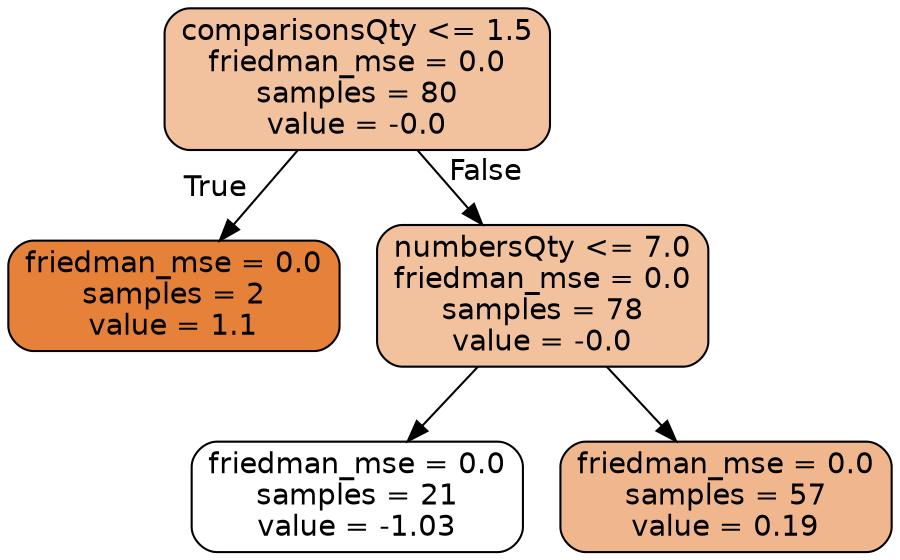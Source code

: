 digraph Tree {
node [shape=box, style="filled, rounded", color="black", fontname="helvetica"] ;
edge [fontname="helvetica"] ;
0 [label="comparisonsQty <= 1.5\nfriedman_mse = 0.0\nsamples = 80\nvalue = -0.0", fillcolor="#f2c29f"] ;
1 [label="friedman_mse = 0.0\nsamples = 2\nvalue = 1.1", fillcolor="#e58139"] ;
0 -> 1 [labeldistance=2.5, labelangle=45, headlabel="True"] ;
2 [label="numbersQty <= 7.0\nfriedman_mse = 0.0\nsamples = 78\nvalue = -0.0", fillcolor="#f2c29f"] ;
0 -> 2 [labeldistance=2.5, labelangle=-45, headlabel="False"] ;
3 [label="friedman_mse = 0.0\nsamples = 21\nvalue = -1.03", fillcolor="#ffffff"] ;
2 -> 3 ;
4 [label="friedman_mse = 0.0\nsamples = 57\nvalue = 0.19", fillcolor="#f0b78e"] ;
2 -> 4 ;
}